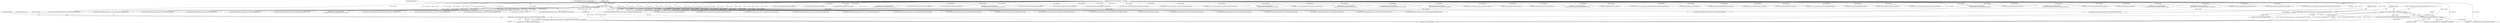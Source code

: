 digraph "0_Android_560ccdb509a7b86186fac0fce1b25bd9a3e6a6e8_7@pointer" {
"1000476" [label="(Call,memcpy(&m_sOutPortDef,portDefn,sizeof(struct OMX_PARAM_PORTDEFINITIONTYPE)))"];
"1000175" [label="(Call,portDefn = (OMX_PARAM_PORTDEFINITIONTYPE *) paramData)"];
"1000177" [label="(Call,(OMX_PARAM_PORTDEFINITIONTYPE *) paramData)"];
"1000171" [label="(Call,VALIDATE_OMX_PARAM_DATA(paramData, OMX_PARAM_PORTDEFINITIONTYPE))"];
"1000131" [label="(Call,paramData == NULL)"];
"1000112" [label="(MethodParameterIn,OMX_IN OMX_PTR        paramData)"];
"1002727" [label="(Call,(QOMX_VIDEO_HIERARCHICALLAYERS*)paramData)"];
"1002260" [label="(Call,(QOMX_INDEXEXTRADATATYPE *)paramData)"];
"1002721" [label="(Call,VALIDATE_OMX_PARAM_DATA(paramData, QOMX_VIDEO_HIERARCHICALLAYERS))"];
"1000130" [label="(ControlStructure,if (paramData == NULL))"];
"1002084" [label="(Call,VALIDATE_OMX_PARAM_DATA(paramData, OMX_VIDEO_PARAM_INTRAREFRESHTYPE))"];
"1002792" [label="(Call,VALIDATE_OMX_PARAM_DATA(paramData, OMX_QCOM_VIDEO_PARAM_PERF_LEVEL))"];
"1000112" [label="(MethodParameterIn,OMX_IN OMX_PTR        paramData)"];
"1000304" [label="(Call,memcpy(&m_sInPortDef, portDefn,sizeof(OMX_PARAM_PORTDEFINITIONTYPE)))"];
"1000477" [label="(Call,&m_sOutPortDef)"];
"1002549" [label="(Call,(QOMX_EXTNINDEX_PARAMTYPE*)paramData)"];
"1002252" [label="(Call,VALIDATE_OMX_PARAM_DATA(paramData, QOMX_INDEXEXTRADATATYPE))"];
"1002741" [label="(Call,handle->venc_set_param(paramData,\n (OMX_INDEXTYPE)OMX_QcomIndexHierarchicalStructure))"];
"1002054" [label="(Call,VALIDATE_OMX_PARAM_DATA(paramData, OMX_VIDEO_PARAM_ERRORCORRECTIONTYPE))"];
"1001246" [label="(Call,(OMX_VIDEO_PARAM_PROFILELEVELTYPE*)paramData)"];
"1002643" [label="(Call,(QOMX_EXTNINDEX_PARAMTYPE*)paramData)"];
"1000170" [label="(Block,)"];
"1002706" [label="(Call,handle->venc_set_param(paramData,\n                             (OMX_INDEXTYPE)OMX_QcomIndexParamH264AUDelimiter))"];
"1002483" [label="(Call,VALIDATE_OMX_PARAM_DATA(paramData, QOMX_VIDEO_PARAM_LTRMODE_TYPE))"];
"1001979" [label="(Call,(OMX_QCOM_PARAM_PORTDEFINITIONTYPE*)paramData)"];
"1000132" [label="(Identifier,paramData)"];
"1000886" [label="(Call,(OMX_VIDEO_PARAM_H263TYPE*)paramData)"];
"1002489" [label="(Call,(QOMX_VIDEO_PARAM_LTRMODE_TYPE*)paramData)"];
"1002543" [label="(Call,VALIDATE_OMX_PARAM_DATA(paramData, QOMX_EXTNINDEX_PARAMTYPE))"];
"1000558" [label="(Call,(OMX_VIDEO_PARAM_PORTFORMATTYPE *)paramData)"];
"1000893" [label="(Call,handle->venc_set_param(paramData,OMX_IndexParamVideoH263))"];
"1000552" [label="(Call,VALIDATE_OMX_PARAM_DATA(paramData, OMX_VIDEO_PARAM_PORTFORMATTYPE))"];
"1000482" [label="(Call,update_profile_level())"];
"1000177" [label="(Call,(OMX_PARAM_PORTDEFINITIONTYPE *) paramData)"];
"1001882" [label="(Call,handle->venc_set_param(paramData, OMX_IndexParamVideoQuantization))"];
"1002067" [label="(Call,handle->venc_set_param(paramData, OMX_IndexParamVideoErrorCorrection))"];
"1002851" [label="(Call,handle->venc_set_param(paramData,\n                             (OMX_INDEXTYPE)QOMX_IndexParamVideoInitialQp))"];
"1001240" [label="(Call,VALIDATE_OMX_PARAM_DATA(paramData, OMX_VIDEO_PARAM_PROFILELEVELTYPE))"];
"1001862" [label="(Call,VALIDATE_OMX_PARAM_DATA(paramData, OMX_VIDEO_PARAM_QUANTIZATIONTYPE))"];
"1001920" [label="(Call,VALIDATE_OMX_PARAM_DATA(paramData, OMX_QCOM_VIDEO_PARAM_QPRANGETYPE))"];
"1000575" [label="(Call,handle->venc_set_param(paramData,OMX_IndexParamVideoPortFormat))"];
"1000752" [label="(Call,VALIDATE_OMX_PARAM_DATA(paramData, OMX_VIDEO_PARAM_MPEG4TYPE))"];
"1000171" [label="(Call,VALIDATE_OMX_PARAM_DATA(paramData, OMX_PARAM_PORTDEFINITIONTYPE))"];
"1000451" [label="(Call,handle->venc_set_param(paramData,OMX_IndexParamPortDefinition))"];
"1000172" [label="(Identifier,paramData)"];
"1001940" [label="(Call,handle->venc_set_param(paramData,\n (OMX_INDEXTYPE)OMX_QcomIndexParamVideoQPRange))"];
"1002686" [label="(Call,handle->venc_set_param(paramData,\n                             (OMX_INDEXTYPE)OMX_QcomIndexParamSequenceHeaderWithIDR))"];
"1002810" [label="(Call,VALIDATE_OMX_PARAM_DATA(paramData, OMX_QCOM_VIDEO_PARAM_VUI_TIMING_INFO))"];
"1001820" [label="(Call,VALIDATE_OMX_PARAM_DATA(paramData, OMX_PARAM_BUFFERSUPPLIERTYPE))"];
"1002833" [label="(Call,handle->venc_set_param(paramData,\n                             (OMX_INDEXTYPE) OMX_QcomIndexParamPeakBitrate))"];
"1002861" [label="(Call,memcpy(&m_sParamInitqp, paramData, sizeof(m_sParamInitqp)))"];
"1002120" [label="(Call,(StoreMetaDataInBuffersParams*)paramData)"];
"1000136" [label="(Literal,\"ERROR: Get Param in Invalid paramData\")"];
"1002519" [label="(Call,(QOMX_VIDEO_PARAM_LTRCOUNT_TYPE*)paramData)"];
"1000131" [label="(Call,paramData == NULL)"];
"1002637" [label="(Call,VALIDATE_OMX_PARAM_DATA(paramData, QOMX_EXTNINDEX_PARAMTYPE))"];
"1002613" [label="(Call,handle->venc_set_param(paramData,\n (OMX_INDEXTYPE)OMX_QcomIndexEnableSliceDeliveryMode))"];
"1001786" [label="(Call,(OMX_PRIORITYMGMTTYPE*) paramData)"];
"1002595" [label="(Call,VALIDATE_OMX_PARAM_DATA(paramData, QOMX_EXTNINDEX_PARAMTYPE))"];
"1001504" [label="(Call,VALIDATE_OMX_PARAM_DATA(paramData, OMX_PARAM_COMPONENTROLETYPE))"];
"1002494" [label="(Call,handle->venc_set_param(paramData, (OMX_INDEXTYPE)QOMX_IndexParamVideoLTRMode))"];
"1000142" [label="(Identifier,m_state)"];
"1000929" [label="(Call,(OMX_VIDEO_PARAM_AVCTYPE*)paramData)"];
"1002092" [label="(Call,(OMX_VIDEO_PARAM_INTRAREFRESHTYPE*)paramData)"];
"1001510" [label="(Call,(OMX_PARAM_COMPONENTROLETYPE *) paramData)"];
"1000181" [label="(Literal,\"set_parameter: OMX_IndexParamPortDefinition H= %d, W = %d\")"];
"1000660" [label="(Call,VALIDATE_OMX_PARAM_DATA(paramData, OMX_PORT_PARAM_TYPE))"];
"1000923" [label="(Call,VALIDATE_OMX_PARAM_DATA(paramData, OMX_VIDEO_PARAM_AVCTYPE))"];
"1002601" [label="(Call,(QOMX_EXTNINDEX_PARAMTYPE*)paramData)"];
"1000687" [label="(Call,handle->venc_set_param(paramData,OMX_IndexParamVideoBitrate))"];
"1002701" [label="(Call,VALIDATE_OMX_PARAM_DATA(paramData, OMX_QCOM_VIDEO_CONFIG_H264_AUD))"];
"1000276" [label="(Call,handle->venc_set_param(paramData,OMX_IndexParamPortDefinition))"];
"1000179" [label="(Identifier,paramData)"];
"1000680" [label="(Call,(OMX_VIDEO_PARAM_BITRATETYPE*)paramData)"];
"1000404" [label="(Block,)"];
"1001828" [label="(Call,(OMX_PARAM_BUFFERSUPPLIERTYPE*) paramData)"];
"1001973" [label="(Call,VALIDATE_OMX_PARAM_DATA(paramData, OMX_QCOM_PARAM_PORTDEFINITIONTYPE))"];
"1000176" [label="(Identifier,portDefn)"];
"1002097" [label="(Call,handle->venc_set_param(paramData,OMX_IndexParamVideoIntraRefresh))"];
"1001769" [label="(Call,VALIDATE_OMX_PARAM_DATA(paramData, OMX_PRIORITYMGMTTYPE))"];
"1000476" [label="(Call,memcpy(&m_sOutPortDef,portDefn,sizeof(struct OMX_PARAM_PORTDEFINITIONTYPE)))"];
"1002872" [label="(Call,handle->venc_set_param(paramData,\n (OMX_INDEXTYPE) OMX_QcomIndexParamSetMVSearchrange))"];
"1002681" [label="(Call,VALIDATE_OMX_PARAM_DATA(paramData, PrependSPSPPSToIDRFramesParams))"];
"1002797" [label="(Call,handle->venc_set_param(paramData,\n                             (OMX_INDEXTYPE) OMX_QcomIndexParamPerfLevel))"];
"1000480" [label="(Call,sizeof(struct OMX_PARAM_PORTDEFINITIONTYPE))"];
"1000175" [label="(Call,portDefn = (OMX_PARAM_PORTDEFINITIONTYPE *) paramData)"];
"1002114" [label="(Call,VALIDATE_OMX_PARAM_DATA(paramData, StoreMetaDataInBuffersParams))"];
"1002828" [label="(Call,VALIDATE_OMX_PARAM_DATA(paramData, OMX_QCOM_VIDEO_PARAM_PEAK_BITRATE))"];
"1000758" [label="(Call,(OMX_VIDEO_PARAM_MPEG4TYPE*)paramData)"];
"1000173" [label="(Identifier,OMX_PARAM_PORTDEFINITIONTYPE)"];
"1002890" [label="(Call,handle->venc_set_param(paramData,\n                          (OMX_INDEXTYPE)OMX_QcomIndexParamVideoHybridHierpMode))"];
"1001928" [label="(Call,(OMX_QCOM_VIDEO_PARAM_QPRANGETYPE*) paramData)"];
"1002513" [label="(Call,VALIDATE_OMX_PARAM_DATA(paramData, QOMX_VIDEO_PARAM_LTRCOUNT_TYPE))"];
"1000479" [label="(Identifier,portDefn)"];
"1002885" [label="(Call,VALIDATE_OMX_PARAM_DATA(paramData, QOMX_EXTNINDEX_VIDEO_HYBRID_HP_MODE))"];
"1000666" [label="(Call,(OMX_PORT_PARAM_TYPE*)(paramData))"];
"1000133" [label="(Identifier,NULL)"];
"1002846" [label="(Call,VALIDATE_OMX_PARAM_DATA(paramData, QOMX_EXTNINDEX_VIDEO_INITIALQP))"];
"1000674" [label="(Call,VALIDATE_OMX_PARAM_DATA(paramData, OMX_VIDEO_PARAM_BITRATETYPE))"];
"1002657" [label="(Call,handle->venc_set_param(paramData,\n (OMX_INDEXTYPE)OMX_QcomIndexEnableH263PlusPType))"];
"1002815" [label="(Call,handle->venc_set_param(paramData,\n                             (OMX_INDEXTYPE) OMX_QcomIndexParamH264VUITimingInfo))"];
"1002062" [label="(Call,(OMX_VIDEO_PARAM_ERRORCORRECTIONTYPE*)paramData)"];
"1002913" [label="(MethodReturn,OMX_ERRORTYPE)"];
"1001870" [label="(Call,(OMX_VIDEO_PARAM_QUANTIZATIONTYPE*) paramData)"];
"1002524" [label="(Call,handle->venc_set_param(paramData, (OMX_INDEXTYPE)QOMX_IndexParamVideoLTRCount))"];
"1000476" -> "1000404"  [label="AST: "];
"1000476" -> "1000480"  [label="CFG: "];
"1000477" -> "1000476"  [label="AST: "];
"1000479" -> "1000476"  [label="AST: "];
"1000480" -> "1000476"  [label="AST: "];
"1000482" -> "1000476"  [label="CFG: "];
"1000476" -> "1002913"  [label="DDG: memcpy(&m_sOutPortDef,portDefn,sizeof(struct OMX_PARAM_PORTDEFINITIONTYPE))"];
"1000476" -> "1002913"  [label="DDG: portDefn"];
"1000476" -> "1002913"  [label="DDG: &m_sOutPortDef"];
"1000175" -> "1000476"  [label="DDG: portDefn"];
"1000175" -> "1000170"  [label="AST: "];
"1000175" -> "1000177"  [label="CFG: "];
"1000176" -> "1000175"  [label="AST: "];
"1000177" -> "1000175"  [label="AST: "];
"1000181" -> "1000175"  [label="CFG: "];
"1000175" -> "1002913"  [label="DDG: portDefn"];
"1000175" -> "1002913"  [label="DDG: (OMX_PARAM_PORTDEFINITIONTYPE *) paramData"];
"1000177" -> "1000175"  [label="DDG: paramData"];
"1000175" -> "1000304"  [label="DDG: portDefn"];
"1000177" -> "1000179"  [label="CFG: "];
"1000178" -> "1000177"  [label="AST: "];
"1000179" -> "1000177"  [label="AST: "];
"1000177" -> "1002913"  [label="DDG: paramData"];
"1000171" -> "1000177"  [label="DDG: paramData"];
"1000112" -> "1000177"  [label="DDG: paramData"];
"1000177" -> "1000276"  [label="DDG: paramData"];
"1000177" -> "1000451"  [label="DDG: paramData"];
"1000171" -> "1000170"  [label="AST: "];
"1000171" -> "1000173"  [label="CFG: "];
"1000172" -> "1000171"  [label="AST: "];
"1000173" -> "1000171"  [label="AST: "];
"1000176" -> "1000171"  [label="CFG: "];
"1000171" -> "1002913"  [label="DDG: OMX_PARAM_PORTDEFINITIONTYPE"];
"1000171" -> "1002913"  [label="DDG: VALIDATE_OMX_PARAM_DATA(paramData, OMX_PARAM_PORTDEFINITIONTYPE)"];
"1000131" -> "1000171"  [label="DDG: paramData"];
"1000112" -> "1000171"  [label="DDG: paramData"];
"1000131" -> "1000130"  [label="AST: "];
"1000131" -> "1000133"  [label="CFG: "];
"1000132" -> "1000131"  [label="AST: "];
"1000133" -> "1000131"  [label="AST: "];
"1000136" -> "1000131"  [label="CFG: "];
"1000142" -> "1000131"  [label="CFG: "];
"1000131" -> "1002913"  [label="DDG: paramData"];
"1000131" -> "1002913"  [label="DDG: NULL"];
"1000131" -> "1002913"  [label="DDG: paramData == NULL"];
"1000112" -> "1000131"  [label="DDG: paramData"];
"1000131" -> "1000552"  [label="DDG: paramData"];
"1000131" -> "1000660"  [label="DDG: paramData"];
"1000131" -> "1000674"  [label="DDG: paramData"];
"1000131" -> "1000752"  [label="DDG: paramData"];
"1000131" -> "1000886"  [label="DDG: paramData"];
"1000131" -> "1000923"  [label="DDG: paramData"];
"1000131" -> "1001240"  [label="DDG: paramData"];
"1000131" -> "1001504"  [label="DDG: paramData"];
"1000131" -> "1001769"  [label="DDG: paramData"];
"1000131" -> "1001820"  [label="DDG: paramData"];
"1000131" -> "1001862"  [label="DDG: paramData"];
"1000131" -> "1001920"  [label="DDG: paramData"];
"1000131" -> "1001973"  [label="DDG: paramData"];
"1000131" -> "1002054"  [label="DDG: paramData"];
"1000131" -> "1002084"  [label="DDG: paramData"];
"1000131" -> "1002114"  [label="DDG: paramData"];
"1000131" -> "1002252"  [label="DDG: paramData"];
"1000131" -> "1002483"  [label="DDG: paramData"];
"1000131" -> "1002513"  [label="DDG: paramData"];
"1000131" -> "1002543"  [label="DDG: paramData"];
"1000131" -> "1002595"  [label="DDG: paramData"];
"1000131" -> "1002637"  [label="DDG: paramData"];
"1000131" -> "1002681"  [label="DDG: paramData"];
"1000131" -> "1002701"  [label="DDG: paramData"];
"1000131" -> "1002721"  [label="DDG: paramData"];
"1000131" -> "1002792"  [label="DDG: paramData"];
"1000131" -> "1002810"  [label="DDG: paramData"];
"1000131" -> "1002828"  [label="DDG: paramData"];
"1000131" -> "1002846"  [label="DDG: paramData"];
"1000131" -> "1002872"  [label="DDG: paramData"];
"1000131" -> "1002885"  [label="DDG: paramData"];
"1000112" -> "1000109"  [label="AST: "];
"1000112" -> "1002913"  [label="DDG: paramData"];
"1000112" -> "1000276"  [label="DDG: paramData"];
"1000112" -> "1000451"  [label="DDG: paramData"];
"1000112" -> "1000552"  [label="DDG: paramData"];
"1000112" -> "1000558"  [label="DDG: paramData"];
"1000112" -> "1000575"  [label="DDG: paramData"];
"1000112" -> "1000660"  [label="DDG: paramData"];
"1000112" -> "1000666"  [label="DDG: paramData"];
"1000112" -> "1000674"  [label="DDG: paramData"];
"1000112" -> "1000680"  [label="DDG: paramData"];
"1000112" -> "1000687"  [label="DDG: paramData"];
"1000112" -> "1000752"  [label="DDG: paramData"];
"1000112" -> "1000758"  [label="DDG: paramData"];
"1000112" -> "1000886"  [label="DDG: paramData"];
"1000112" -> "1000893"  [label="DDG: paramData"];
"1000112" -> "1000923"  [label="DDG: paramData"];
"1000112" -> "1000929"  [label="DDG: paramData"];
"1000112" -> "1001240"  [label="DDG: paramData"];
"1000112" -> "1001246"  [label="DDG: paramData"];
"1000112" -> "1001504"  [label="DDG: paramData"];
"1000112" -> "1001510"  [label="DDG: paramData"];
"1000112" -> "1001769"  [label="DDG: paramData"];
"1000112" -> "1001786"  [label="DDG: paramData"];
"1000112" -> "1001820"  [label="DDG: paramData"];
"1000112" -> "1001828"  [label="DDG: paramData"];
"1000112" -> "1001862"  [label="DDG: paramData"];
"1000112" -> "1001870"  [label="DDG: paramData"];
"1000112" -> "1001882"  [label="DDG: paramData"];
"1000112" -> "1001920"  [label="DDG: paramData"];
"1000112" -> "1001928"  [label="DDG: paramData"];
"1000112" -> "1001940"  [label="DDG: paramData"];
"1000112" -> "1001973"  [label="DDG: paramData"];
"1000112" -> "1001979"  [label="DDG: paramData"];
"1000112" -> "1002054"  [label="DDG: paramData"];
"1000112" -> "1002062"  [label="DDG: paramData"];
"1000112" -> "1002067"  [label="DDG: paramData"];
"1000112" -> "1002084"  [label="DDG: paramData"];
"1000112" -> "1002092"  [label="DDG: paramData"];
"1000112" -> "1002097"  [label="DDG: paramData"];
"1000112" -> "1002114"  [label="DDG: paramData"];
"1000112" -> "1002120"  [label="DDG: paramData"];
"1000112" -> "1002252"  [label="DDG: paramData"];
"1000112" -> "1002260"  [label="DDG: paramData"];
"1000112" -> "1002483"  [label="DDG: paramData"];
"1000112" -> "1002489"  [label="DDG: paramData"];
"1000112" -> "1002494"  [label="DDG: paramData"];
"1000112" -> "1002513"  [label="DDG: paramData"];
"1000112" -> "1002519"  [label="DDG: paramData"];
"1000112" -> "1002524"  [label="DDG: paramData"];
"1000112" -> "1002543"  [label="DDG: paramData"];
"1000112" -> "1002549"  [label="DDG: paramData"];
"1000112" -> "1002595"  [label="DDG: paramData"];
"1000112" -> "1002601"  [label="DDG: paramData"];
"1000112" -> "1002613"  [label="DDG: paramData"];
"1000112" -> "1002637"  [label="DDG: paramData"];
"1000112" -> "1002643"  [label="DDG: paramData"];
"1000112" -> "1002657"  [label="DDG: paramData"];
"1000112" -> "1002681"  [label="DDG: paramData"];
"1000112" -> "1002686"  [label="DDG: paramData"];
"1000112" -> "1002701"  [label="DDG: paramData"];
"1000112" -> "1002706"  [label="DDG: paramData"];
"1000112" -> "1002721"  [label="DDG: paramData"];
"1000112" -> "1002727"  [label="DDG: paramData"];
"1000112" -> "1002741"  [label="DDG: paramData"];
"1000112" -> "1002792"  [label="DDG: paramData"];
"1000112" -> "1002797"  [label="DDG: paramData"];
"1000112" -> "1002810"  [label="DDG: paramData"];
"1000112" -> "1002815"  [label="DDG: paramData"];
"1000112" -> "1002828"  [label="DDG: paramData"];
"1000112" -> "1002833"  [label="DDG: paramData"];
"1000112" -> "1002846"  [label="DDG: paramData"];
"1000112" -> "1002851"  [label="DDG: paramData"];
"1000112" -> "1002861"  [label="DDG: paramData"];
"1000112" -> "1002872"  [label="DDG: paramData"];
"1000112" -> "1002885"  [label="DDG: paramData"];
"1000112" -> "1002890"  [label="DDG: paramData"];
}
